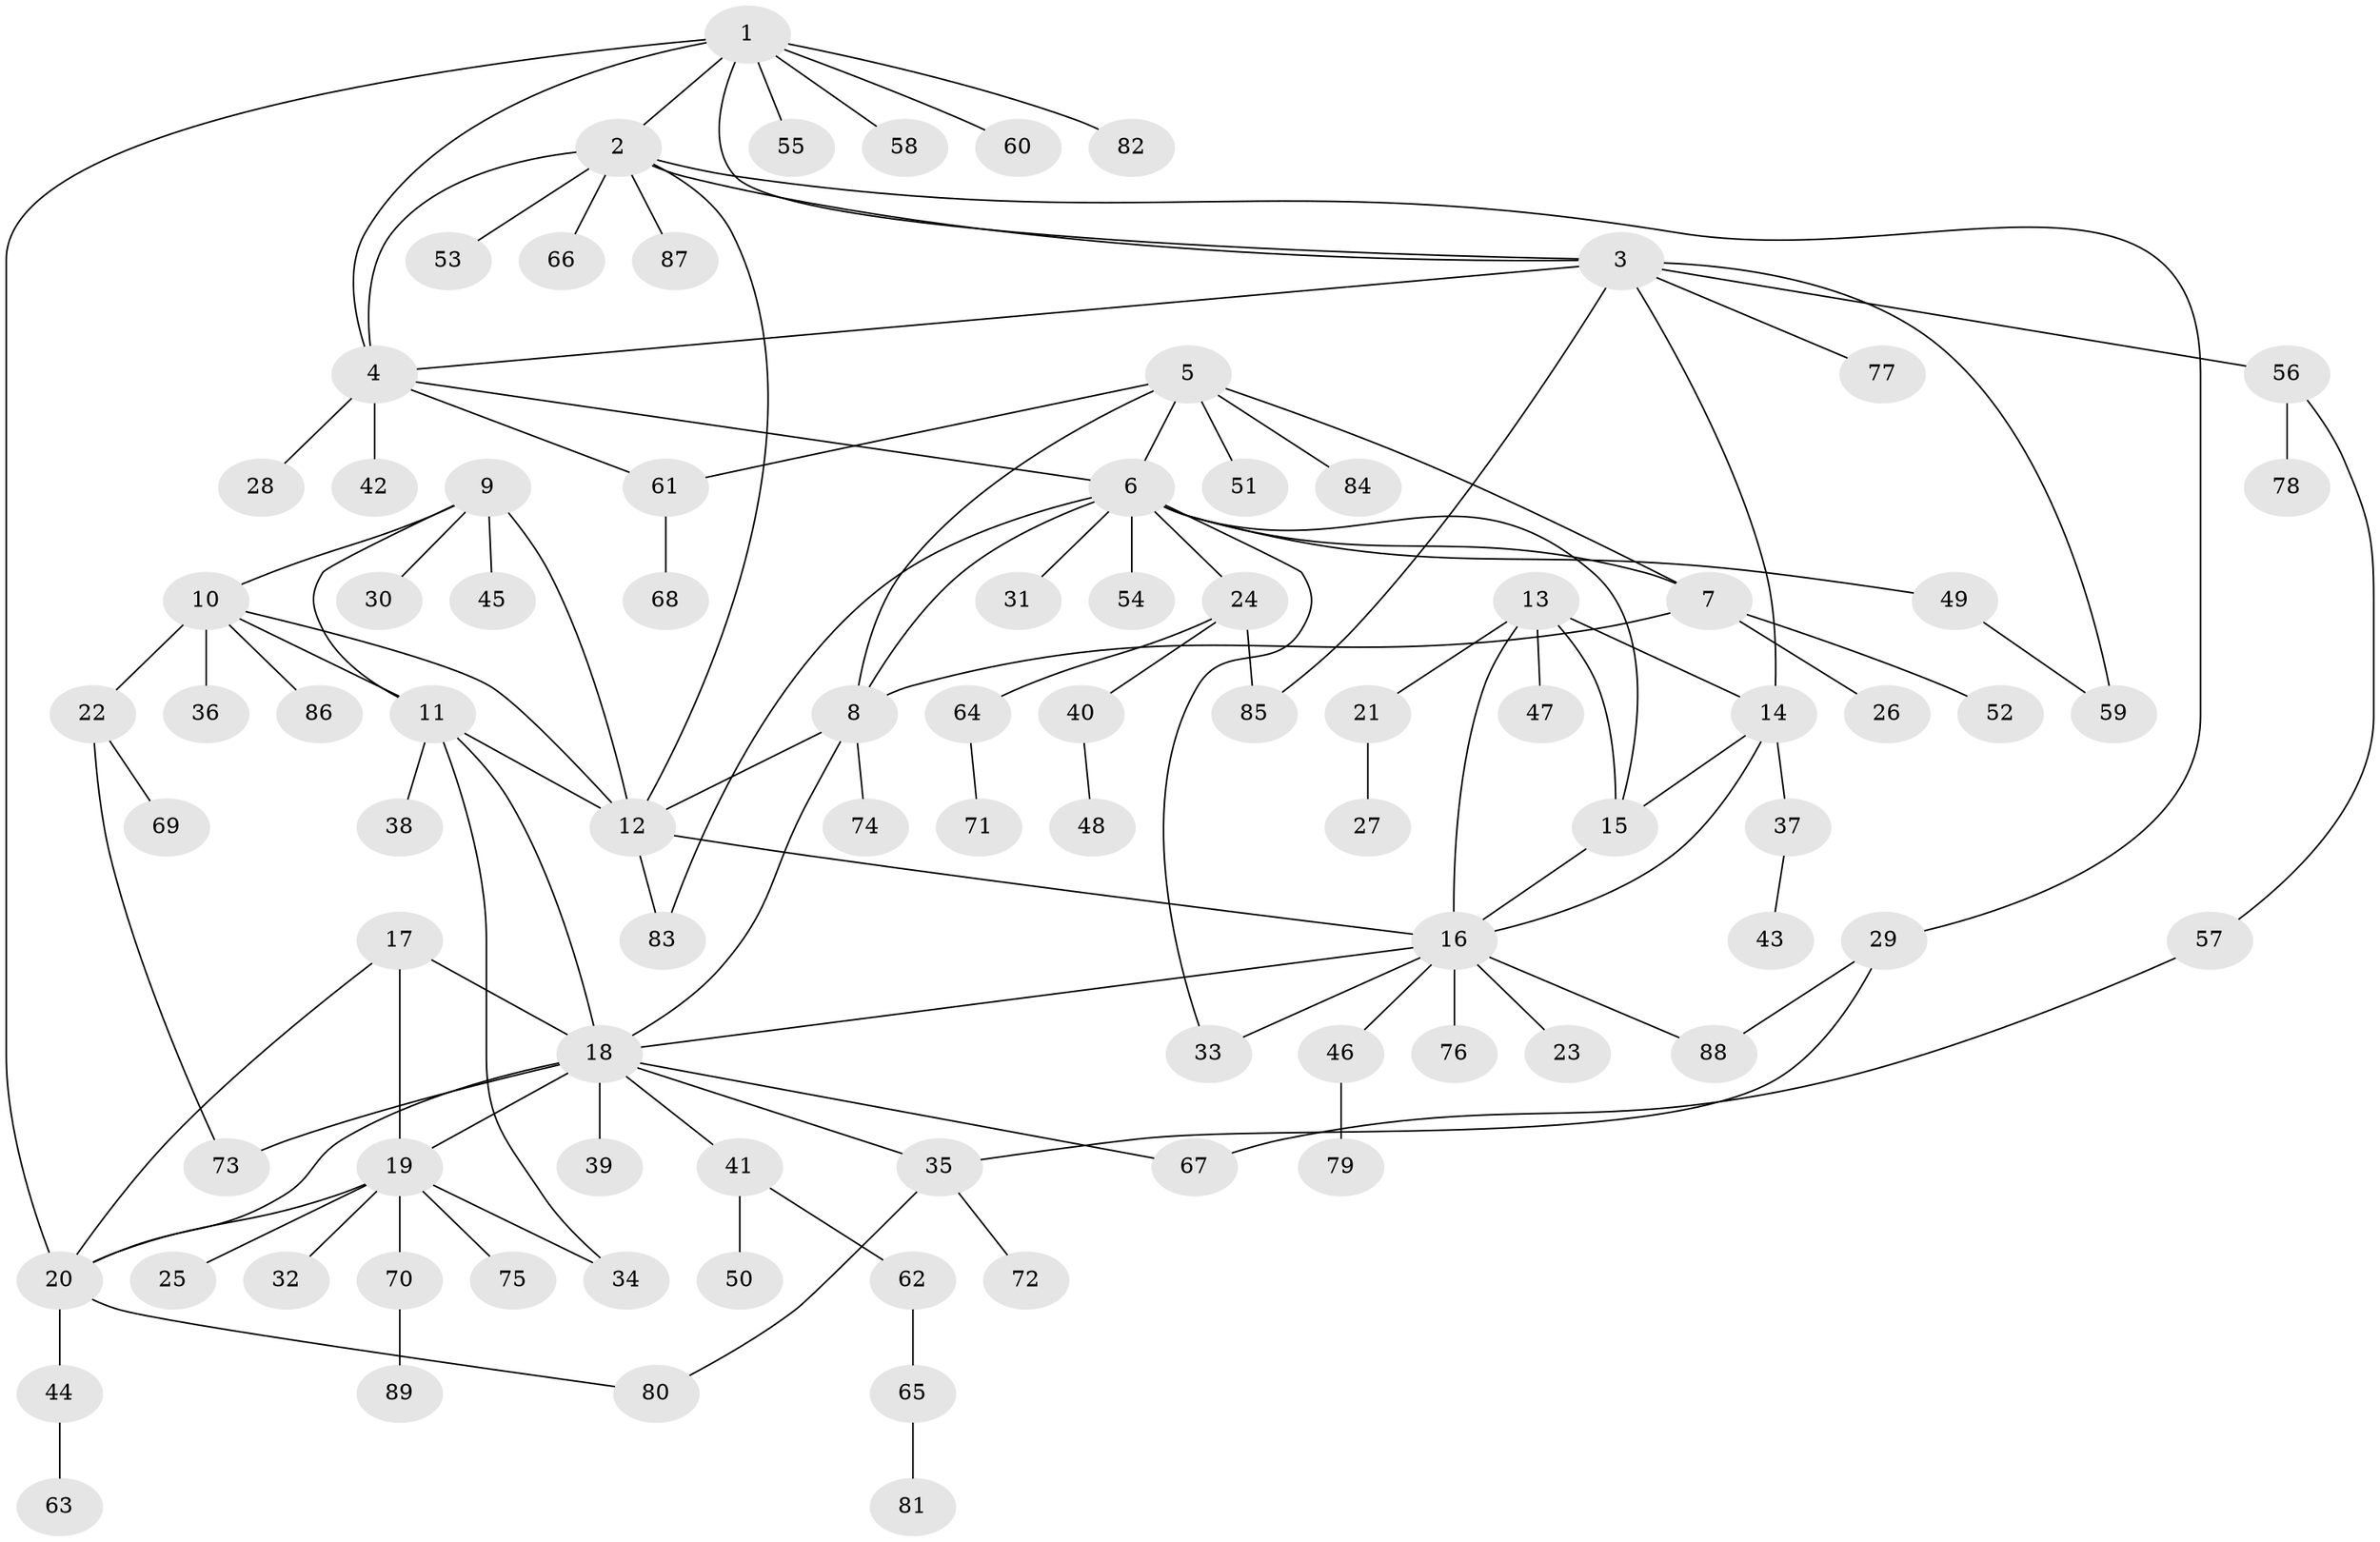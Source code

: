 // coarse degree distribution, {2: 0.07692307692307693, 1: 0.7692307692307693, 3: 0.038461538461538464, 8: 0.038461538461538464, 5: 0.038461538461538464, 12: 0.038461538461538464}
// Generated by graph-tools (version 1.1) at 2025/57/03/04/25 21:57:44]
// undirected, 89 vertices, 120 edges
graph export_dot {
graph [start="1"]
  node [color=gray90,style=filled];
  1;
  2;
  3;
  4;
  5;
  6;
  7;
  8;
  9;
  10;
  11;
  12;
  13;
  14;
  15;
  16;
  17;
  18;
  19;
  20;
  21;
  22;
  23;
  24;
  25;
  26;
  27;
  28;
  29;
  30;
  31;
  32;
  33;
  34;
  35;
  36;
  37;
  38;
  39;
  40;
  41;
  42;
  43;
  44;
  45;
  46;
  47;
  48;
  49;
  50;
  51;
  52;
  53;
  54;
  55;
  56;
  57;
  58;
  59;
  60;
  61;
  62;
  63;
  64;
  65;
  66;
  67;
  68;
  69;
  70;
  71;
  72;
  73;
  74;
  75;
  76;
  77;
  78;
  79;
  80;
  81;
  82;
  83;
  84;
  85;
  86;
  87;
  88;
  89;
  1 -- 2;
  1 -- 3;
  1 -- 4;
  1 -- 20;
  1 -- 55;
  1 -- 58;
  1 -- 60;
  1 -- 82;
  2 -- 3;
  2 -- 4;
  2 -- 12;
  2 -- 29;
  2 -- 53;
  2 -- 66;
  2 -- 87;
  3 -- 4;
  3 -- 14;
  3 -- 56;
  3 -- 59;
  3 -- 77;
  3 -- 85;
  4 -- 6;
  4 -- 28;
  4 -- 42;
  4 -- 61;
  5 -- 6;
  5 -- 7;
  5 -- 8;
  5 -- 51;
  5 -- 61;
  5 -- 84;
  6 -- 7;
  6 -- 8;
  6 -- 15;
  6 -- 24;
  6 -- 31;
  6 -- 33;
  6 -- 49;
  6 -- 54;
  6 -- 83;
  7 -- 8;
  7 -- 26;
  7 -- 52;
  8 -- 12;
  8 -- 18;
  8 -- 74;
  9 -- 10;
  9 -- 11;
  9 -- 12;
  9 -- 30;
  9 -- 45;
  10 -- 11;
  10 -- 12;
  10 -- 22;
  10 -- 36;
  10 -- 86;
  11 -- 12;
  11 -- 18;
  11 -- 34;
  11 -- 38;
  12 -- 16;
  12 -- 83;
  13 -- 14;
  13 -- 15;
  13 -- 16;
  13 -- 21;
  13 -- 47;
  14 -- 15;
  14 -- 16;
  14 -- 37;
  15 -- 16;
  16 -- 18;
  16 -- 23;
  16 -- 33;
  16 -- 46;
  16 -- 76;
  16 -- 88;
  17 -- 18;
  17 -- 19;
  17 -- 20;
  18 -- 19;
  18 -- 20;
  18 -- 35;
  18 -- 39;
  18 -- 41;
  18 -- 67;
  18 -- 73;
  19 -- 20;
  19 -- 25;
  19 -- 32;
  19 -- 34;
  19 -- 70;
  19 -- 75;
  20 -- 44;
  20 -- 80;
  21 -- 27;
  22 -- 69;
  22 -- 73;
  24 -- 40;
  24 -- 64;
  24 -- 85;
  29 -- 35;
  29 -- 88;
  35 -- 72;
  35 -- 80;
  37 -- 43;
  40 -- 48;
  41 -- 50;
  41 -- 62;
  44 -- 63;
  46 -- 79;
  49 -- 59;
  56 -- 57;
  56 -- 78;
  57 -- 67;
  61 -- 68;
  62 -- 65;
  64 -- 71;
  65 -- 81;
  70 -- 89;
}
